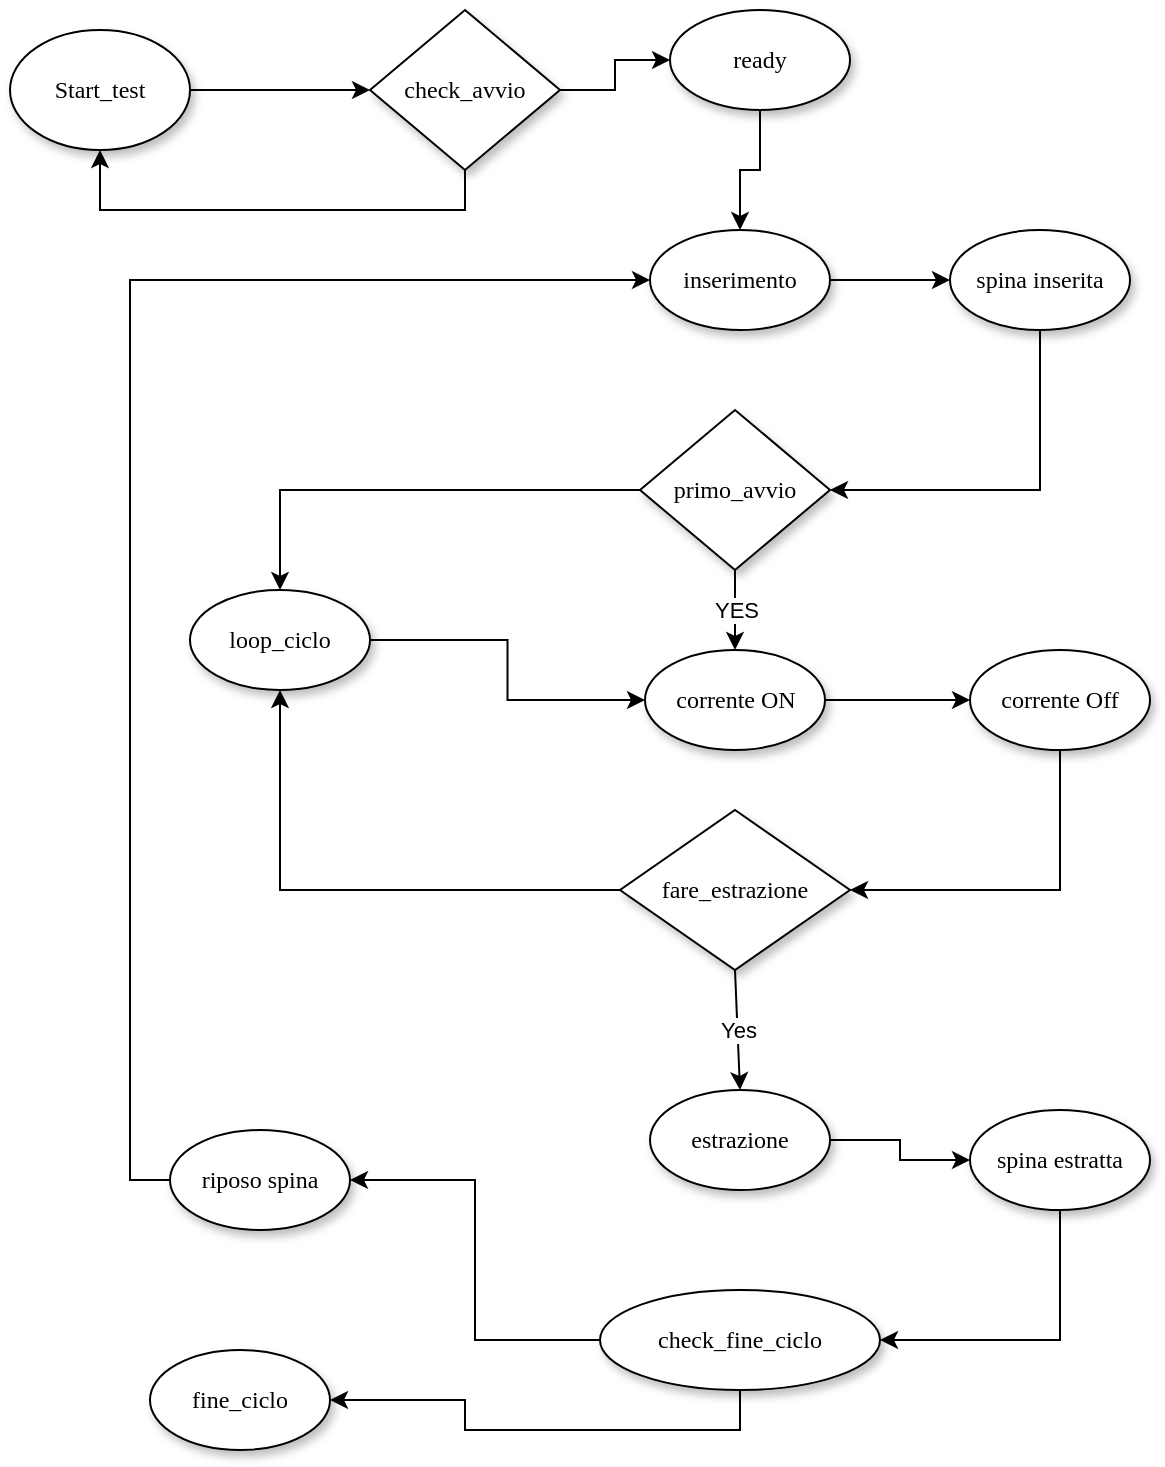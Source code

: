 <mxfile version="15.9.6" type="github">
  <diagram name="Page-1" id="42789a77-a242-8287-6e28-9cd8cfd52e62">
    <mxGraphModel dx="942" dy="582" grid="1" gridSize="10" guides="1" tooltips="1" connect="1" arrows="1" fold="1" page="1" pageScale="1" pageWidth="1100" pageHeight="850" background="none" math="0" shadow="0">
      <root>
        <mxCell id="0" />
        <mxCell id="1" parent="0" />
        <mxCell id="QsBV_HhLoTd7Bbvrg0qu-62" style="edgeStyle=orthogonalEdgeStyle;rounded=0;orthogonalLoop=1;jettySize=auto;html=1;exitX=1;exitY=0.5;exitDx=0;exitDy=0;entryX=0;entryY=0.5;entryDx=0;entryDy=0;" edge="1" parent="1" source="1ea317790d2ca983-1" target="QsBV_HhLoTd7Bbvrg0qu-61">
          <mxGeometry relative="1" as="geometry" />
        </mxCell>
        <mxCell id="1ea317790d2ca983-1" value="Start_test" style="ellipse;whiteSpace=wrap;html=1;rounded=0;shadow=1;comic=0;labelBackgroundColor=none;strokeWidth=1;fontFamily=Verdana;fontSize=12;align=center;" parent="1" vertex="1">
          <mxGeometry x="80" y="80" width="90" height="60" as="geometry" />
        </mxCell>
        <mxCell id="QsBV_HhLoTd7Bbvrg0qu-48" style="edgeStyle=orthogonalEdgeStyle;rounded=0;orthogonalLoop=1;jettySize=auto;html=1;exitX=0.5;exitY=1;exitDx=0;exitDy=0;entryX=0.5;entryY=0;entryDx=0;entryDy=0;" edge="1" parent="1" source="1ea317790d2ca983-9" target="QsBV_HhLoTd7Bbvrg0qu-3">
          <mxGeometry relative="1" as="geometry" />
        </mxCell>
        <mxCell id="1ea317790d2ca983-9" value="ready" style="ellipse;whiteSpace=wrap;html=1;rounded=0;shadow=1;comic=0;labelBackgroundColor=none;strokeWidth=1;fontFamily=Verdana;fontSize=12;align=center;" parent="1" vertex="1">
          <mxGeometry x="410" y="70" width="90" height="50" as="geometry" />
        </mxCell>
        <mxCell id="QsBV_HhLoTd7Bbvrg0qu-51" style="edgeStyle=orthogonalEdgeStyle;rounded=0;orthogonalLoop=1;jettySize=auto;html=1;exitX=1;exitY=0.5;exitDx=0;exitDy=0;entryX=0;entryY=0.5;entryDx=0;entryDy=0;" edge="1" parent="1" source="QsBV_HhLoTd7Bbvrg0qu-3" target="QsBV_HhLoTd7Bbvrg0qu-5">
          <mxGeometry relative="1" as="geometry" />
        </mxCell>
        <mxCell id="QsBV_HhLoTd7Bbvrg0qu-3" value="inserimento" style="ellipse;whiteSpace=wrap;html=1;rounded=0;shadow=1;comic=0;labelBackgroundColor=none;strokeWidth=1;fontFamily=Verdana;fontSize=12;align=center;" vertex="1" parent="1">
          <mxGeometry x="400" y="180" width="90" height="50" as="geometry" />
        </mxCell>
        <mxCell id="QsBV_HhLoTd7Bbvrg0qu-44" style="edgeStyle=orthogonalEdgeStyle;rounded=0;orthogonalLoop=1;jettySize=auto;html=1;exitX=1;exitY=0.5;exitDx=0;exitDy=0;entryX=0;entryY=0.5;entryDx=0;entryDy=0;" edge="1" parent="1" source="QsBV_HhLoTd7Bbvrg0qu-4" target="QsBV_HhLoTd7Bbvrg0qu-6">
          <mxGeometry relative="1" as="geometry" />
        </mxCell>
        <mxCell id="QsBV_HhLoTd7Bbvrg0qu-4" value="estrazione" style="ellipse;whiteSpace=wrap;html=1;rounded=0;shadow=1;comic=0;labelBackgroundColor=none;strokeWidth=1;fontFamily=Verdana;fontSize=12;align=center;" vertex="1" parent="1">
          <mxGeometry x="400" y="610" width="90" height="50" as="geometry" />
        </mxCell>
        <mxCell id="QsBV_HhLoTd7Bbvrg0qu-60" style="edgeStyle=orthogonalEdgeStyle;rounded=0;orthogonalLoop=1;jettySize=auto;html=1;exitX=0.5;exitY=1;exitDx=0;exitDy=0;entryX=1;entryY=0.5;entryDx=0;entryDy=0;" edge="1" parent="1" source="QsBV_HhLoTd7Bbvrg0qu-5" target="QsBV_HhLoTd7Bbvrg0qu-52">
          <mxGeometry relative="1" as="geometry" />
        </mxCell>
        <mxCell id="QsBV_HhLoTd7Bbvrg0qu-5" value="spina inserita" style="ellipse;whiteSpace=wrap;html=1;rounded=0;shadow=1;comic=0;labelBackgroundColor=none;strokeWidth=1;fontFamily=Verdana;fontSize=12;align=center;" vertex="1" parent="1">
          <mxGeometry x="550" y="180" width="90" height="50" as="geometry" />
        </mxCell>
        <mxCell id="QsBV_HhLoTd7Bbvrg0qu-45" style="edgeStyle=orthogonalEdgeStyle;rounded=0;orthogonalLoop=1;jettySize=auto;html=1;exitX=0.5;exitY=1;exitDx=0;exitDy=0;entryX=1;entryY=0.5;entryDx=0;entryDy=0;" edge="1" parent="1" source="QsBV_HhLoTd7Bbvrg0qu-6" target="QsBV_HhLoTd7Bbvrg0qu-19">
          <mxGeometry relative="1" as="geometry" />
        </mxCell>
        <mxCell id="QsBV_HhLoTd7Bbvrg0qu-6" value="spina estratta" style="ellipse;whiteSpace=wrap;html=1;rounded=0;shadow=1;comic=0;labelBackgroundColor=none;strokeWidth=1;fontFamily=Verdana;fontSize=12;align=center;" vertex="1" parent="1">
          <mxGeometry x="560" y="620" width="90" height="50" as="geometry" />
        </mxCell>
        <mxCell id="QsBV_HhLoTd7Bbvrg0qu-35" style="edgeStyle=orthogonalEdgeStyle;rounded=0;orthogonalLoop=1;jettySize=auto;html=1;exitX=0;exitY=0.5;exitDx=0;exitDy=0;entryX=0;entryY=0.5;entryDx=0;entryDy=0;" edge="1" parent="1" source="QsBV_HhLoTd7Bbvrg0qu-7" target="QsBV_HhLoTd7Bbvrg0qu-3">
          <mxGeometry relative="1" as="geometry" />
        </mxCell>
        <mxCell id="QsBV_HhLoTd7Bbvrg0qu-7" value="riposo spina" style="ellipse;whiteSpace=wrap;html=1;rounded=0;shadow=1;comic=0;labelBackgroundColor=none;strokeWidth=1;fontFamily=Verdana;fontSize=12;align=center;" vertex="1" parent="1">
          <mxGeometry x="160" y="630" width="90" height="50" as="geometry" />
        </mxCell>
        <mxCell id="QsBV_HhLoTd7Bbvrg0qu-49" style="edgeStyle=orthogonalEdgeStyle;rounded=0;orthogonalLoop=1;jettySize=auto;html=1;exitX=1;exitY=0.5;exitDx=0;exitDy=0;entryX=0;entryY=0.5;entryDx=0;entryDy=0;" edge="1" parent="1" source="QsBV_HhLoTd7Bbvrg0qu-8" target="QsBV_HhLoTd7Bbvrg0qu-9">
          <mxGeometry relative="1" as="geometry" />
        </mxCell>
        <mxCell id="QsBV_HhLoTd7Bbvrg0qu-8" value="corrente ON" style="ellipse;whiteSpace=wrap;html=1;rounded=0;shadow=1;comic=0;labelBackgroundColor=none;strokeWidth=1;fontFamily=Verdana;fontSize=12;align=center;" vertex="1" parent="1">
          <mxGeometry x="397.5" y="390" width="90" height="50" as="geometry" />
        </mxCell>
        <mxCell id="QsBV_HhLoTd7Bbvrg0qu-50" style="edgeStyle=orthogonalEdgeStyle;rounded=0;orthogonalLoop=1;jettySize=auto;html=1;exitX=0.5;exitY=1;exitDx=0;exitDy=0;entryX=1;entryY=0.5;entryDx=0;entryDy=0;" edge="1" parent="1" source="QsBV_HhLoTd7Bbvrg0qu-9" target="QsBV_HhLoTd7Bbvrg0qu-65">
          <mxGeometry relative="1" as="geometry">
            <mxPoint x="380" y="515" as="targetPoint" />
          </mxGeometry>
        </mxCell>
        <mxCell id="QsBV_HhLoTd7Bbvrg0qu-9" value="corrente Off" style="ellipse;whiteSpace=wrap;html=1;rounded=0;shadow=1;comic=0;labelBackgroundColor=none;strokeWidth=1;fontFamily=Verdana;fontSize=12;align=center;" vertex="1" parent="1">
          <mxGeometry x="560" y="390" width="90" height="50" as="geometry" />
        </mxCell>
        <mxCell id="QsBV_HhLoTd7Bbvrg0qu-33" style="edgeStyle=orthogonalEdgeStyle;rounded=0;orthogonalLoop=1;jettySize=auto;html=1;exitX=1;exitY=0.5;exitDx=0;exitDy=0;entryX=0;entryY=0.5;entryDx=0;entryDy=0;" edge="1" parent="1" source="QsBV_HhLoTd7Bbvrg0qu-10" target="QsBV_HhLoTd7Bbvrg0qu-8">
          <mxGeometry relative="1" as="geometry" />
        </mxCell>
        <mxCell id="QsBV_HhLoTd7Bbvrg0qu-10" value="loop_ciclo" style="ellipse;whiteSpace=wrap;html=1;rounded=0;shadow=1;comic=0;labelBackgroundColor=none;strokeWidth=1;fontFamily=Verdana;fontSize=12;align=center;" vertex="1" parent="1">
          <mxGeometry x="170" y="360" width="90" height="50" as="geometry" />
        </mxCell>
        <mxCell id="QsBV_HhLoTd7Bbvrg0qu-11" value="fine_ciclo" style="ellipse;whiteSpace=wrap;html=1;rounded=0;shadow=1;comic=0;labelBackgroundColor=none;strokeWidth=1;fontFamily=Verdana;fontSize=12;align=center;" vertex="1" parent="1">
          <mxGeometry x="150" y="740" width="90" height="50" as="geometry" />
        </mxCell>
        <mxCell id="QsBV_HhLoTd7Bbvrg0qu-47" style="edgeStyle=orthogonalEdgeStyle;rounded=0;orthogonalLoop=1;jettySize=auto;html=1;exitX=0;exitY=0.5;exitDx=0;exitDy=0;entryX=0.5;entryY=1;entryDx=0;entryDy=0;" edge="1" parent="1" source="QsBV_HhLoTd7Bbvrg0qu-65" target="QsBV_HhLoTd7Bbvrg0qu-10">
          <mxGeometry relative="1" as="geometry">
            <mxPoint x="240" y="515" as="sourcePoint" />
          </mxGeometry>
        </mxCell>
        <mxCell id="QsBV_HhLoTd7Bbvrg0qu-37" style="edgeStyle=orthogonalEdgeStyle;rounded=0;orthogonalLoop=1;jettySize=auto;html=1;exitX=0.5;exitY=1;exitDx=0;exitDy=0;entryX=1;entryY=0.5;entryDx=0;entryDy=0;" edge="1" parent="1" source="QsBV_HhLoTd7Bbvrg0qu-19" target="QsBV_HhLoTd7Bbvrg0qu-11">
          <mxGeometry relative="1" as="geometry" />
        </mxCell>
        <mxCell id="QsBV_HhLoTd7Bbvrg0qu-41" style="edgeStyle=orthogonalEdgeStyle;rounded=0;orthogonalLoop=1;jettySize=auto;html=1;exitX=0;exitY=0.5;exitDx=0;exitDy=0;entryX=1;entryY=0.5;entryDx=0;entryDy=0;" edge="1" parent="1" source="QsBV_HhLoTd7Bbvrg0qu-19" target="QsBV_HhLoTd7Bbvrg0qu-7">
          <mxGeometry relative="1" as="geometry" />
        </mxCell>
        <mxCell id="QsBV_HhLoTd7Bbvrg0qu-19" value="check_fine_ciclo" style="ellipse;whiteSpace=wrap;html=1;rounded=0;shadow=1;comic=0;labelBackgroundColor=none;strokeWidth=1;fontFamily=Verdana;fontSize=12;align=center;" vertex="1" parent="1">
          <mxGeometry x="375" y="710" width="140" height="50" as="geometry" />
        </mxCell>
        <mxCell id="QsBV_HhLoTd7Bbvrg0qu-56" style="edgeStyle=orthogonalEdgeStyle;rounded=0;orthogonalLoop=1;jettySize=auto;html=1;exitX=0;exitY=0.5;exitDx=0;exitDy=0;entryX=0.5;entryY=0;entryDx=0;entryDy=0;" edge="1" parent="1" source="QsBV_HhLoTd7Bbvrg0qu-52" target="QsBV_HhLoTd7Bbvrg0qu-10">
          <mxGeometry relative="1" as="geometry" />
        </mxCell>
        <mxCell id="QsBV_HhLoTd7Bbvrg0qu-52" value="primo_avvio" style="rhombus;whiteSpace=wrap;html=1;fontFamily=Verdana;rounded=0;shadow=1;comic=0;labelBackgroundColor=none;strokeWidth=1;" vertex="1" parent="1">
          <mxGeometry x="395" y="270" width="95" height="80" as="geometry" />
        </mxCell>
        <mxCell id="QsBV_HhLoTd7Bbvrg0qu-58" value="" style="endArrow=classic;html=1;rounded=0;exitX=0.5;exitY=1;exitDx=0;exitDy=0;entryX=0.5;entryY=0;entryDx=0;entryDy=0;" edge="1" parent="1" source="QsBV_HhLoTd7Bbvrg0qu-52" target="QsBV_HhLoTd7Bbvrg0qu-8">
          <mxGeometry relative="1" as="geometry">
            <mxPoint x="430" y="380" as="sourcePoint" />
            <mxPoint x="530" y="380" as="targetPoint" />
          </mxGeometry>
        </mxCell>
        <mxCell id="QsBV_HhLoTd7Bbvrg0qu-59" value="YES" style="edgeLabel;resizable=0;html=1;align=center;verticalAlign=middle;" connectable="0" vertex="1" parent="QsBV_HhLoTd7Bbvrg0qu-58">
          <mxGeometry relative="1" as="geometry" />
        </mxCell>
        <mxCell id="QsBV_HhLoTd7Bbvrg0qu-63" style="edgeStyle=orthogonalEdgeStyle;rounded=0;orthogonalLoop=1;jettySize=auto;html=1;exitX=1;exitY=0.5;exitDx=0;exitDy=0;entryX=0;entryY=0.5;entryDx=0;entryDy=0;" edge="1" parent="1" source="QsBV_HhLoTd7Bbvrg0qu-61" target="1ea317790d2ca983-9">
          <mxGeometry relative="1" as="geometry" />
        </mxCell>
        <mxCell id="QsBV_HhLoTd7Bbvrg0qu-64" style="edgeStyle=orthogonalEdgeStyle;rounded=0;orthogonalLoop=1;jettySize=auto;html=1;exitX=0.5;exitY=1;exitDx=0;exitDy=0;entryX=0.5;entryY=1;entryDx=0;entryDy=0;" edge="1" parent="1" source="QsBV_HhLoTd7Bbvrg0qu-61" target="1ea317790d2ca983-1">
          <mxGeometry relative="1" as="geometry" />
        </mxCell>
        <mxCell id="QsBV_HhLoTd7Bbvrg0qu-61" value="check_avvio" style="rhombus;whiteSpace=wrap;html=1;fontFamily=Verdana;rounded=0;shadow=1;comic=0;labelBackgroundColor=none;strokeWidth=1;" vertex="1" parent="1">
          <mxGeometry x="260" y="70" width="95" height="80" as="geometry" />
        </mxCell>
        <mxCell id="QsBV_HhLoTd7Bbvrg0qu-65" value="fare_estrazione" style="rhombus;whiteSpace=wrap;html=1;fontFamily=Verdana;rounded=0;shadow=1;comic=0;labelBackgroundColor=none;strokeWidth=1;" vertex="1" parent="1">
          <mxGeometry x="385" y="470" width="115" height="80" as="geometry" />
        </mxCell>
        <mxCell id="QsBV_HhLoTd7Bbvrg0qu-67" value="" style="endArrow=classic;html=1;rounded=0;exitX=0.5;exitY=1;exitDx=0;exitDy=0;entryX=0.5;entryY=0;entryDx=0;entryDy=0;" edge="1" parent="1" source="QsBV_HhLoTd7Bbvrg0qu-65" target="QsBV_HhLoTd7Bbvrg0qu-4">
          <mxGeometry relative="1" as="geometry">
            <mxPoint x="430" y="580" as="sourcePoint" />
            <mxPoint x="530" y="580" as="targetPoint" />
          </mxGeometry>
        </mxCell>
        <mxCell id="QsBV_HhLoTd7Bbvrg0qu-68" value="Yes" style="edgeLabel;resizable=0;html=1;align=center;verticalAlign=middle;" connectable="0" vertex="1" parent="QsBV_HhLoTd7Bbvrg0qu-67">
          <mxGeometry relative="1" as="geometry" />
        </mxCell>
      </root>
    </mxGraphModel>
  </diagram>
</mxfile>
